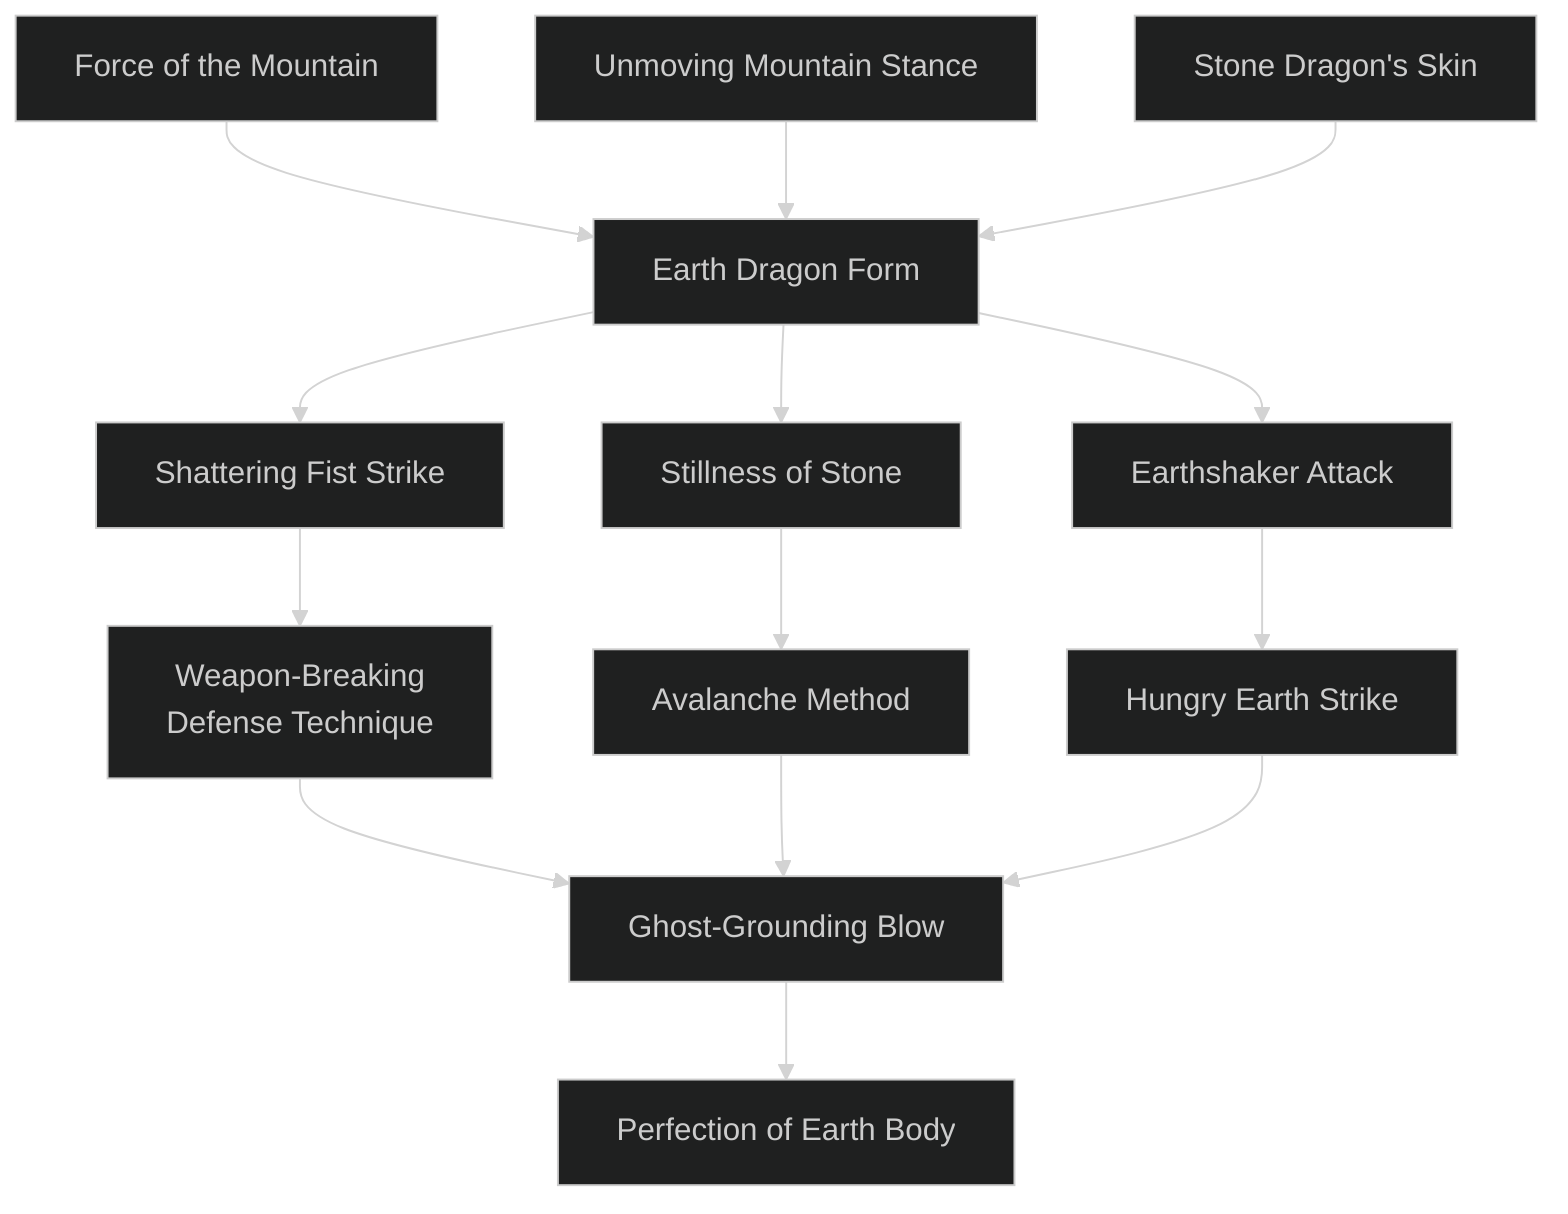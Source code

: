 ---
config:
  theme: dark
---
flowchart TD

    force_of_the_mountain[Force of the Mountain]
    click force_of_the_mountain callback "
        Force of the Mountain<br>
        <br>
        Cost: 2 motes<br>
        Duration: Instant<br>
        Type: Supplemental<br>
        Minimum Martial Arts: 3<br>
        Minimum Essence: 1<br>
        Prerequisite Charms: None<br>
        <br>
        The power of the earth is massive indeed, bearing as
        it does the entire weight of Creation. Martial artists of the
        Path of Earth can channel some of that power through
        their bodies and into their opponents. The Exalted takes
        a moment to center himself, then unleashes a powerful
        blow. The Immaculate may add his Essence to the damage
        of the next Melee, Brawl or Martial Arts attack he lands.
        If the blow is with a weapon, the character must pay an
        additional point of Essence to channel the power of the
        earth through it— unless the weapon in question is the
        Earth Dragon's signature weapon, the seven section staff.<br>
        This attack can also affect dematerialized spirits as if
        they were material. Obviously, the character must be using
        Spirit Sight to see the spirit and thus attack it.
        "

    unmoving_mountain_stance[Unmoving Mountain Stance]
    click unmoving_mountain_stance callback "
        Unmoving Mountain Stance<br>
        <br>
        Cost: 3 motes<br>
        Duration: Martial Arts in minutes<br>
        Type: Simple<br>
        Minimum Martial Arts: 3<br>
        Minimum Essence: 1<br>
        Prerequisite Charms: None<br>
        <br>
        This Charm is a combination of martial arts move and
        meditative technique. The disciples of the Earth Dragon
        can often be seen standing as still as statues in the gardens
        of the Cloister of Wisdom, for while invoking this Charm,
        a martial artist's body takes on the very stillness and
        semblance of stone.<br>
        But aside from its meditative function, the Unmoving
        Mountain Stance has applications in combat. Displacing
        a monk invoking the stance is no easy task. For the
        purposes of the Immaculate holding his ground or keeping
        from being knocked down, treat her permanent Essence as
        automatic successes in any contested roll to displace her.
        Fighting opponents using this Charm can be a disconcerting
        experience, as they simply refuse to be knocked off
        their feet no matter what sort of mayhem is applied to
        them. They are immune to all knockback or knockdown
        effects as well.<br>
        The Charm also has some non-combat advantages. If
        an Earth Immaculate is attempting to hide, the ability to
        remain absolutely still and silent can be a great boon.
        Assuming the Immaculate has found an appropriate hiding
        place and is totally still, any attempt to locate her by
        hearing, sound, body heat, etc. must overcome the
        character's Essence in automatic opposing successes.
        "

    stone_dragons_skin[Stone Dragon's Skin]
    click stone_dragons_skin callback "
        Stone Dragon's Skin<br>
        <br>
        Cost: 2 motes<br>
        Duration: One turn<br>
        Type: Reflexive<br>
        Minimum Martial Arts: 4<br>
        Minimum Essence: 2<br>
        Prerequisite Charms: None<br>
        <br>
        With the invocation of this Charm, the Exalt's skin
        briefly becomes as hard as the stony hide of the Earth
        Dragon. The Immaculate's Martial Arts Ability acts as
        armor against both lethal and bashing damage for the rest
        of the turn. The martial artist may also parry weapons with
        his bare hands without the use of a stunt. This Charm may
        only be used once per turn.
        "

    earth_dragon_form[Earth Dragon Form]
    force_of_the_mountain --> earth_dragon_form
    unmoving_mountain_stance --> earth_dragon_form
    stone_dragons_skin --> earth_dragon_form
    click earth_dragon_form callback "
        Earth Dragon Form<br>
        <br>
        Cost: 4 motes<br>
        Duration: One scene<br>
        Type: Simple<br>
        Minimum Martial Arts: 4<br>
        Minimum Essence: 2<br>
        Prerequisite Charms: Force of the Mountain, Unmoving Mountain Stance, Stone Dragon's Skin<br>
        <br>
        By executing a series of katas, the Earth Immaculate
        comes into true contact with the Earth Dragon and can
        directly channel some of its power. For the remainder of
        the scene after successful invocation of the Earth Dragon
        Form, the Exalt adds his Martial Arts to his bashing and
        lethal soaks against any attack. This armor even applies
        to aggravated damage, which cannot normally be soaked.<br>
        Invoking the form also requires a successful Dexterity
        + Martial Arts roll. If the roll fails, the motes for this
        Charm are not spent, but the action is wasted. The
        above benefits are cumulative with any other Charms or
        anima powers invoked by the Immaculate. Only one
        Form-type Charm can be used at any one time. Invoking
        a Form-type Charm immediately terminates the benefits
        of any other Form-type Charm the character may
        have active.
        "

    shattering_fist_strike[Shattering Fist Strike]
    earth_dragon_form --> shattering_fist_strike
    click shattering_fist_strike callback "
        Shattering Fist Strike<br>
        <br>
        Cost: 3 motes<br>
        Duration: Martial Arts in turns<br>
        Type: Simple<br>
        Minimum Martial Arts: 4<br>
        Minimum Essence: 2<br>
        Prerequisite Charms: Earth Dragon Form<br>
        <br>
        The raw power of the elemental Earth is fearsome to
        behold. By channeling this power into his body, an Im-
        maculate can create a great deal of destruction. This
        Charm doubles the Exalt's raw damage for the purposes of
        destroying objects. This boost lasts for the character's
        Martial Arts in turns. The Charm has absolutely no effect
        on the amount of damage that a character does to living
        things. The effect of Shattering Fist Strike stacks with
        other effects, such as a Slayer Khatar's, that increase a
        character's damage against objects.<br>
        Great care is taken in training disciples in how to use
        this Charm properly, as careless use can be dangerous.
        Even though the Charm does not affect living beings,
        improper application can cause damage to the character
        indirectly. For example, if an Exalt were to use Shattering
        Fist Strike on a pillar supporting the roof, he would
        probably be crushed. The Storyteller should apply appropriate
        damage in these situations.
        "

    weapon_breaking_defense_technique[Weapon-Breaking<br>Defense Technique]
    shattering_fist_strike --> weapon_breaking_defense_technique
    click weapon_breaking_defense_technique callback "
        Weapon-Breaking Defense Technique<br>
        <br>
        Cost: Special, plus 1 Willpower<br>
        Duration: Instant<br>
        Type: Reflexive<br>
        Minimum Martial Arts: 3<br>
        Minimum Essence: 3<br>
        Prerequisite Charms: Shattering Fist Strike<br>
        <br>
        This maneuver can be attempted either bare handed
        or with martial arts weapons. Roll normally to parry an
        attack. If the roll succeeds, the character has successfully
        captured the weapon between her hands or with her
        weapon. Her player immediately makes a reflexive Strength
        + Martial Arts roll. This roll is difficulty 1 for normal
        weapons but difficulty 3 for exceptional weapons and 5 for
        weapons forged from the Five Magical Materials. If the roll
        succeeds, the weapon the character was attacked with is
        broken, shattered or otherwise rendered useless. Even if
        the Immaculate fails to break the weapon, the weapon's
        owner's player must succeed in a reflexive opposed Strength
        + Athletics test with the Immaculate player's or be immediately
        disarmed. The cost of this Charm is a number of
        motes of Essence equal to the difficulty of the roll to break
        the weapon, and is paid before the parry attempt is made.<br>
        Weapons affected by this Charm are not totally destroyed,
        just rendered immediately useless. They can
        typically be repaired or reforged given time and skill.
        "

    stillness_of_stone[Stillness of Stone]
    earth_dragon_form --> stillness_of_stone
    click stillness_of_stone callback "
        Stillness of Stone<br>
        <br>
        Cost: 3 motes<br>
        Duration: Special<br>
        Type: Supplemental<br>
        Minimum Martial Arts: 5<br>
        Minimum Essence: 3<br>
        Prerequisite Charms: Earth Dragon Form<br>
        <br>
        With a precision martial arts attack, the Immaculate not
        only strikes at certain critical nerve junctures, she instill a
        small amount of Earth Essence into the target. The target is
        paralyzed and completely unable to act for one turn per health
        level of damage suffered in the character's attack. If an
        opponent is reduced below Incapacitated by such an attack,
        he is not only killed, but turned to stone. The character's body
        calcifies into rock, and he remains in that state forever, a
        ghastly trophy to the Immaculate's martial skill.
        This attack cannot be channeled through a
        weapon. The character must actually hit the target
        with her bare hands.
        "

    avalanche_method[Avalanche Method]
    stillness_of_stone --> avalanche_method
    click avalanche_method callback "
        Avalanche Method<br>
        <br>
        Cost: 5 motes<br>
        Duration: Until line of sight is broken or the character is incapacitated<br>
        Type: Supplemental<br>
        Minimum Martial Arts: 5<br>
        Minimum Essence: 3<br>
        Prerequisite Charms: Stillness of Stone<br>
        <br>
        The Exalted invokes this Charm as he makes a normal
        attack, raining a flurry of blows down upon his opponent,
        driving her to the ground — or at least into some inferior
        defensive posture.<br>
        If the character successfully strikes his opponent,
        make a reflexive opposed roll pitting the Immaculate's
        Strength + Martial Arts against the target's Stamina +
        Athletics. If the target exceeds the character's number of
        successes, she suffers normal damage but no additional
        effect. If the character ties or exceeds the target's successes,
        Earth Essence courses from him into his target's body,
        weighing her down as if beneath the crushing weight of an
        avalanche. For every success he gets, the target suffers a
        one die penalty to all physical tasks so long as the Exalt can
        maintain line of sight to the target. These successes are not
        cumulative if the target is subjected to the Avalanche
        Method on a subsequent turn — only the highest number
        of successes rolled applies.
        If the Exalt accrues more points of impairment than
        the target has points of Stamina, the target is &quot;buried,&quot;
        completely immobilized and unable to take any physical
        action unless released by the Exalt. The Earth Dragon
        Immaculate must maintain physical contact with the
        target to maintain this immobile state. The Exalted can
        take actions as normal, but all physical tasks are at +1
        difficulty, reflecting the inconvenience of maintaining
        contact with the target of the Avalanche Method.
        Earth-aspected Terrestrial Exalted are totally im-
        mune to this Charm, although they may suffer normal
        physical damage from the blow charged with it. This power
        cannot be channeled through weapons.
        "

    earthshaker_attack[Earthshaker Attack]
    earth_dragon_form --> earthshaker_attack
    click earthshaker_attack callback "
        Earthshaker Attack<br>
        <br>
        Cost: 5 motes<br>
        Duration: Instant<br>
        Type: Simple<br>
        Minimum Martial Arts: 5<br>
        Minimum Essence: 3<br>
        Prerequisite Charms: Earth Dragon Form<br>
        <br>
        To use this Charm, the martial artist must be standing
        on the earth itself or on an earthen surface (stone, masonry,
        etc.). The Immaculate brings her foot down upon
        the ground with a mighty stomp, and the Earth Dragon
        heaves and tosses in response.<br>
        The players of everyone within the invoker's Essence
        x 10 feet must make a reflexive Dexterity + Resistance roll
        with a difficulty equal to the Exalt's Essence as the earth
        shakes and rocks beneath their feet. A character whose
        player fails the roll is thrown violently off his feet and into
        the air, taking one die of bashing damage per point of the
        Immaculate's Martial Arts. This damage is soaked as
        normal. See the rules on knockback and knockdown rules
        on page 234 of the Exalted main rulebook.
        "

    hungry_earth_strike[Hungry Earth Strike]
    earthshaker_attack --> hungry_earth_strike
    click hungry_earth_strike callback "
        Hungry Earth Strike<br>
        <br>
        Cost: 5+ motes, 1 Willpower<br>
        Duration: Instant<br>
        Type: Simple<br>
        Minimum Martial Arts: 5<br>
        Minimum Essence: 3<br>
        Prerequisite Charms: Earthshaker Attack<br>
        <br>
        After a moment of focus, the Exalt crouches down and
        seems to simply strike the ground with an open palm. But
        far from being a simple strike, shockwaves ripple through
        the ground toward a target of the character's choice. The
        earth beneath opens up like a gaping maw — then closes
        back up again with immobilizing force.<br>
        The Immaculate's player should roll his character's
        Strength + Martial Arts in a reflexive opposed roll against
        the target's Wits + Athletics. The target's defense roll is
        reflexive. Each success the Immaculate gets causes the
        target a difficulty penalty of + 1 for any physical activity, as
        well as adding one to the Strength rating of the grip of the
        earth. The impairment continues until the target breaks
        free, and until she breaks free, the target may not move
        from the spot at which the Hungry Earth struck her. The
        victim's player may make a Strength + Athletics roll with
        a difficulty equal to the strength of the earth's grip to free
        herself. This escape attempt takes a full action. If the target
        succeeds, she is free of the Hungry Earth.<br>
        If the character manages to actually exceed the target's
        Strength with the strength of the Hungry Earth, the target
        is sucked down into the ground. She may do nothing
        except try to free herself, and the Strength rating of the
        earth's grip is doubled.<br>
        Additional targets can be affected by the Hungry
        Earth Strike for the price of 1 mote per extra target. The
        Immaculate's player makes one Strength + Martial Arts
        roll, while each target's player gets her own Wits + Athletics
        rolls to evade the cracks. The maximum number of
        targets the Exalt can affect is double her Essence. Obviously,
        the subjects of this Charm must be standing on the
        ground to be affected.
        "

    ghost_grounding_blow[Ghost-Grounding Blow]
    weapon_breaking_defense_technique --> ghost_grounding_blow
    avalanche_method --> ghost_grounding_blow
    hungry_earth_strike --> ghost_grounding_blow
    click ghost_grounding_blow callback "
        Ghost-Grounding Blow<br>
        <br>
        Cost: 5 motes, 1 Willpower<br>
        Duration: Instant<br>
        Type: Supplemental<br>
        Minimum Martial Arts: 5<br>
        Minimum Essence: 3<br>
        Prerequisite Charms: Weapon-Breaking Defense Technique, Avalanche Method, Hungry Earth Strike<br>
        <br>
        With a carefully placed melee strike, the Earth
        Dragon warrior infuses a bit of elemental Earth directly
        into a spirit's form, making it solid enough to be affected
        by his attacks.<br>
        To use this Charm, the Immaculate must first be
        Spirit Walking (see page 242). Upon making a successful
        martial arts attack on a spirit, the martial artist's player
        should roll his character's Wits + Martial Arts in a reflex-
        ive opposed contest against the spirit's permanent
        Willpower. If the martial artist loses the contest, the blow
        has no effect. If he wins this contest, the spirit takes no
        damage, but it is dragged into the material world. The spirit
        must first drain its own Essence to pay for the materialization.
        If the spirit's Essence isn't sufficient, the remainder is
        drained from the character. If the Exalt doesn't have
        enough either, the Essence is still lost from both parties,
        but the spirit remains immaterial.<br>
        The spirit must remain materialized for a number of
        hours equal to the Immaculate's Martial Arts Ability. It
        is in all ways a normally materialized spirit that is prohibited
        from dematerializing and can use its Charms as
        normal, assuming it still has enough Essence to do so.
        Should the Immaculate and the spirit tie on the opposed
        roll, the spirit is driven into the material world but need
        remain for only a single turn.<br>
        No spirit likes to be forced into the material
        world, and most spirits are inclined to dramatically
        display this displeasure. Needless to say, Earth-aspected
        Immaculates usually use this move as a prequel to
        destroying the spirit in question.<br>
        This Charm has no effect on spirits with permanent
        Essences higher than the Dragon-Blood's.
        "

    perfection_of_earth_body[Perfection of Earth Body]
    ghost_grounding_blow --> perfection_of_earth_body
    click perfection_of_earth_body callback "
        Perfection of Earth Body<br>
        <br>
        Cost: 10 motes, 1 Willpower<br>
        Duration: One scene<br>
        Type: Simple<br>
        Minimum Martial Arts: 5<br>
        Minimum Essence: 5<br>
        Prerequisite Charms: Ghost-Grounding Blow
        <br>
        This Charm is the pinnacle of the Earth Dragon Path,
        representing the Immaculate truly becoming one with the
        Earth Dragon — if only for a short time. The martial artist
        drops to his hands and knees for a few moments, putting
        himself fully in contact with the elemental Earth. The
        Immaculate's body twists and shifts, his skin becoming rough
        and craggy, his body hardening and calcifying. The Dynast
        becomes a being of living stone for the rest of the scene.<br>
        The affects of this are quite dramatic. The character's
        Strength is doubled by the powerful Earth Essence coursing
        through his body, and blows from the character's fists
        become deadly weapons, with Accuracy, Parry and Damage
        ratings equal to the character's permanent Essence and
        a Speed equal to twice the character's permanent Essence.
        The character's unarmed attacks do lethal damage. The
        Immaculate's granite-like skin also gives enormous protection,
        increasing his lethal and bashing soaks by his
        permanent Essence score and allows him to soak lethal
        damage with his entire Stamina. This protection is incompatible
        with armor but works with any other defensive
        Charms that character may be using. The character also
        ignores the penalties of losing health levels. He still takes
        the damage normally but functions as if unwounded until
        incapacitated. If the character is wounded already when
        invoking Perfect Earth Body, those penalties are eliminated,
        although the damage is not healed.
        "